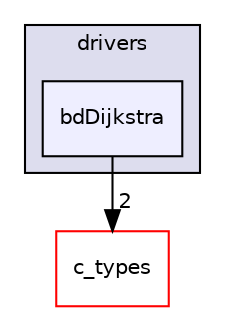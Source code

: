 digraph "/home/nazii/pgrouting/include/drivers/bdDijkstra" {
  compound=true
  node [ fontsize="10", fontname="Helvetica"];
  edge [ labelfontsize="10", labelfontname="Helvetica"];
  subgraph clusterdir_4fe5cf12322eb0f9892753dc20f1484c {
    graph [ bgcolor="#ddddee", pencolor="black", label="drivers" fontname="Helvetica", fontsize="10", URL="dir_4fe5cf12322eb0f9892753dc20f1484c.html"]
  dir_9dcc1046b71bb0b5267f9068df298246 [shape=box, label="bdDijkstra", style="filled", fillcolor="#eeeeff", pencolor="black", URL="dir_9dcc1046b71bb0b5267f9068df298246.html"];
  }
  dir_d5995d5871f728649bd47ea0d6428e03 [shape=box label="c_types" fillcolor="white" style="filled" color="red" URL="dir_d5995d5871f728649bd47ea0d6428e03.html"];
  dir_9dcc1046b71bb0b5267f9068df298246->dir_d5995d5871f728649bd47ea0d6428e03 [headlabel="2", labeldistance=1.5 headhref="dir_000019_000006.html"];
}
